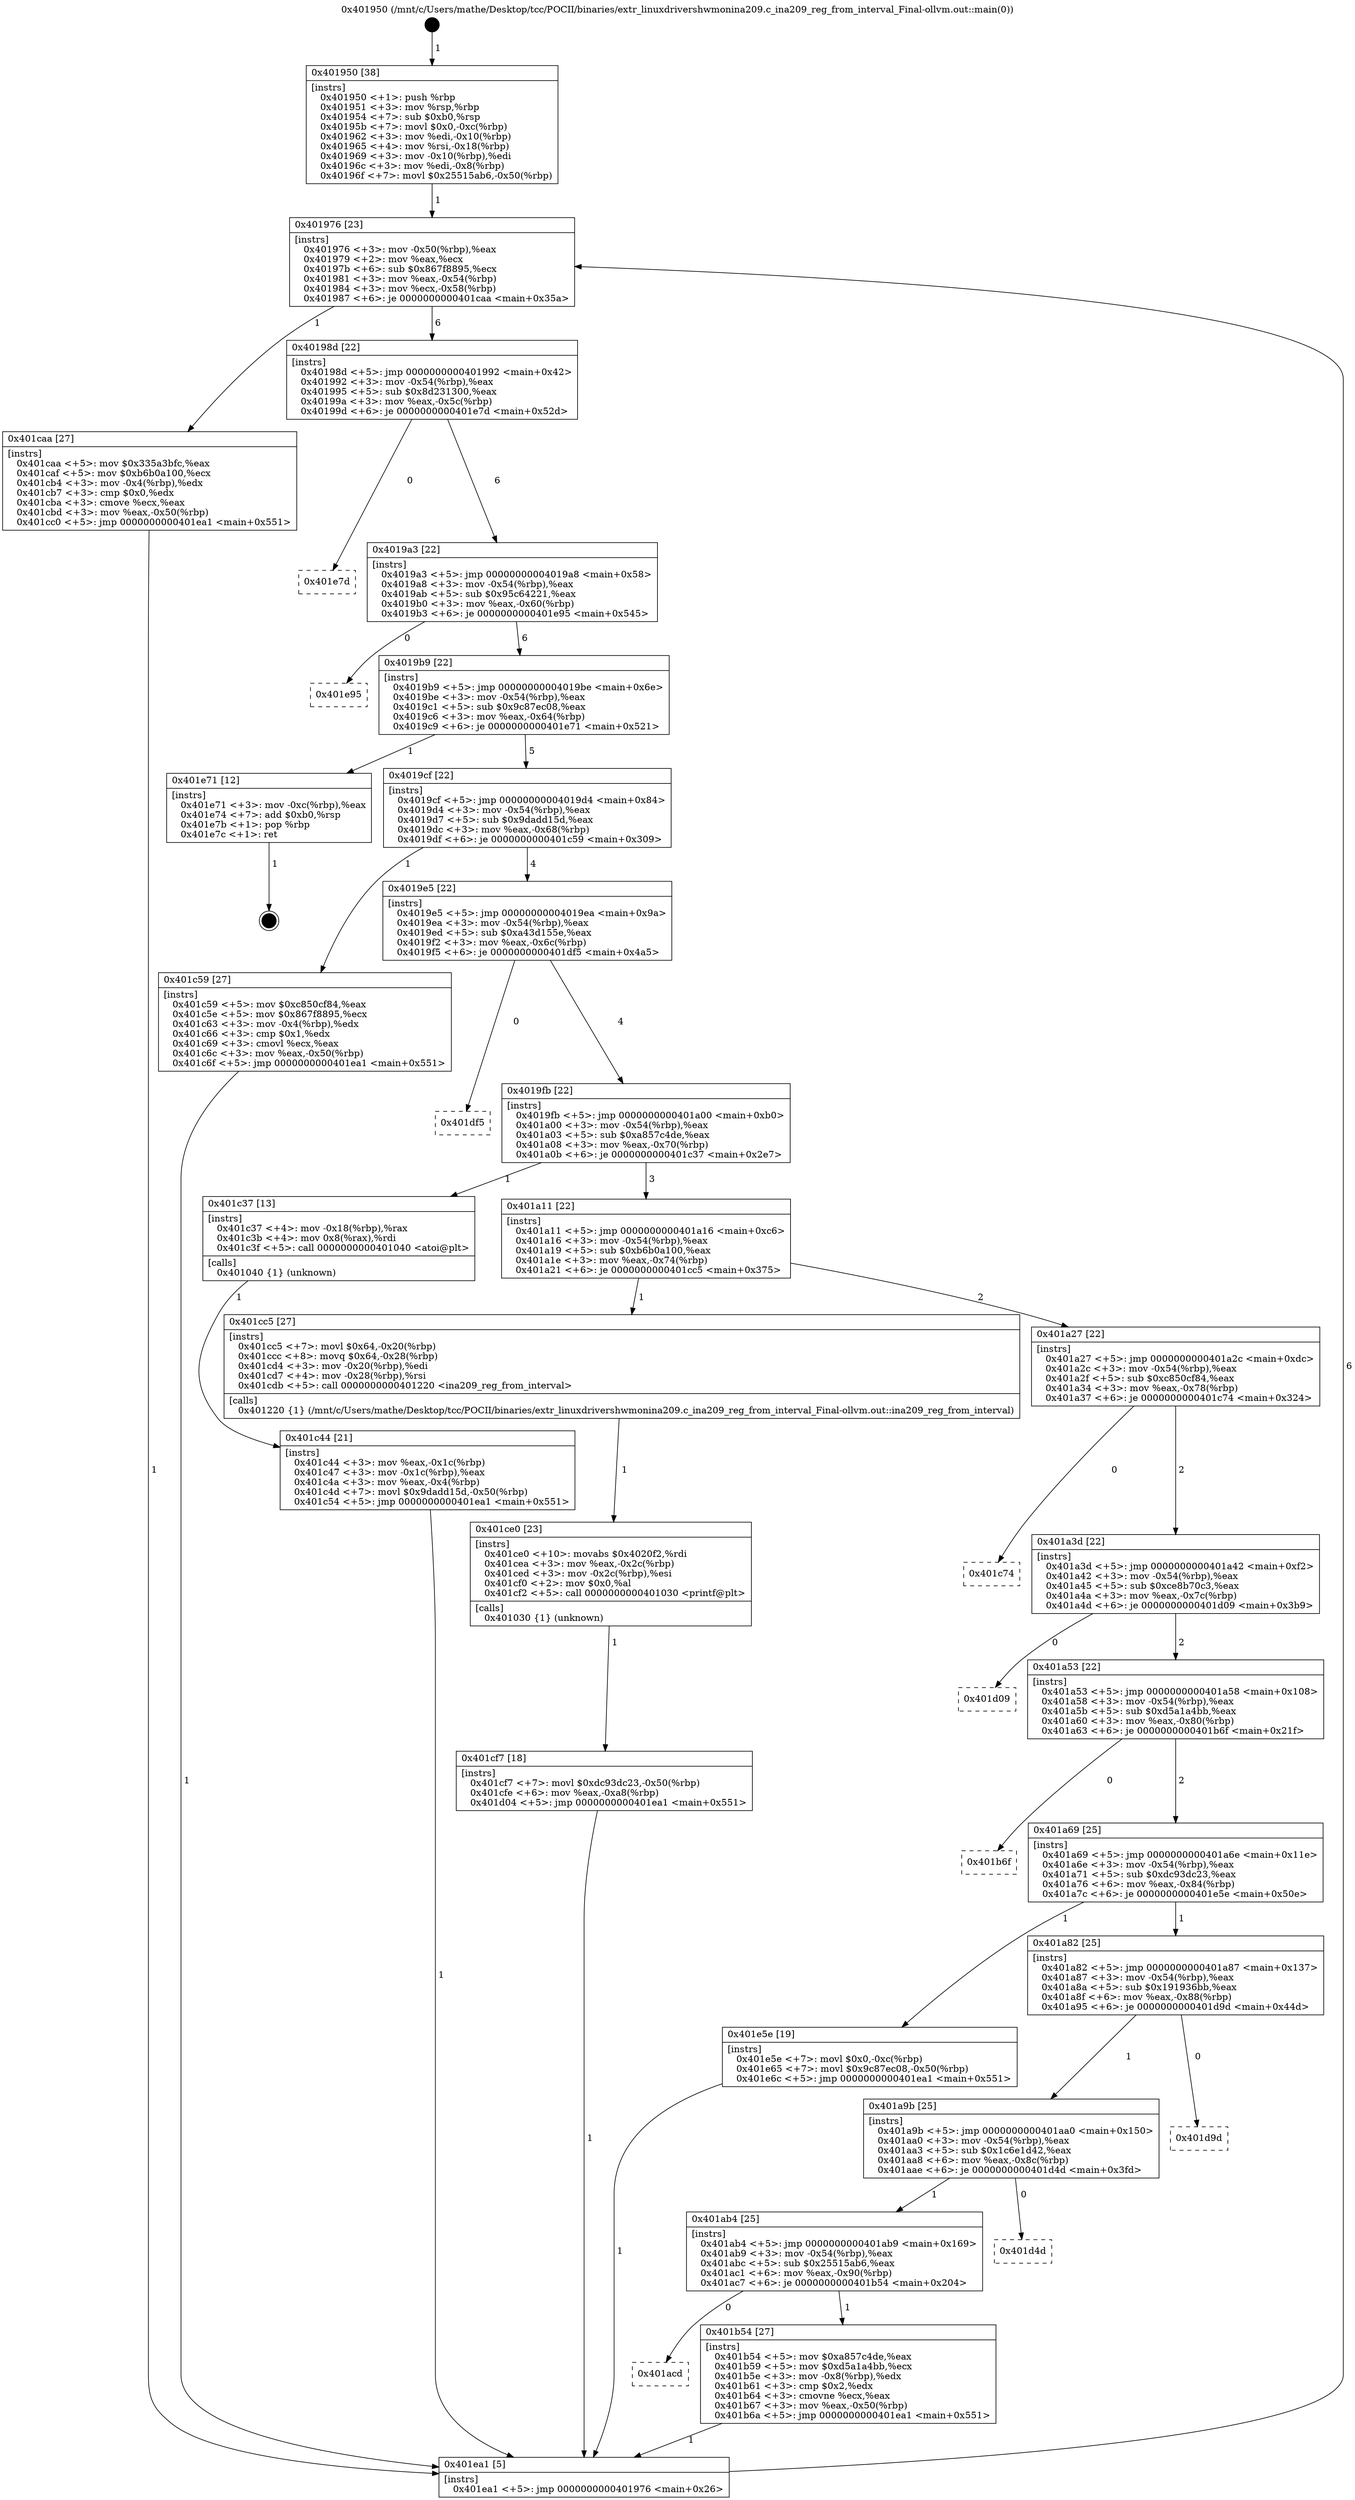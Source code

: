 digraph "0x401950" {
  label = "0x401950 (/mnt/c/Users/mathe/Desktop/tcc/POCII/binaries/extr_linuxdrivershwmonina209.c_ina209_reg_from_interval_Final-ollvm.out::main(0))"
  labelloc = "t"
  node[shape=record]

  Entry [label="",width=0.3,height=0.3,shape=circle,fillcolor=black,style=filled]
  "0x401976" [label="{
     0x401976 [23]\l
     | [instrs]\l
     &nbsp;&nbsp;0x401976 \<+3\>: mov -0x50(%rbp),%eax\l
     &nbsp;&nbsp;0x401979 \<+2\>: mov %eax,%ecx\l
     &nbsp;&nbsp;0x40197b \<+6\>: sub $0x867f8895,%ecx\l
     &nbsp;&nbsp;0x401981 \<+3\>: mov %eax,-0x54(%rbp)\l
     &nbsp;&nbsp;0x401984 \<+3\>: mov %ecx,-0x58(%rbp)\l
     &nbsp;&nbsp;0x401987 \<+6\>: je 0000000000401caa \<main+0x35a\>\l
  }"]
  "0x401caa" [label="{
     0x401caa [27]\l
     | [instrs]\l
     &nbsp;&nbsp;0x401caa \<+5\>: mov $0x335a3bfc,%eax\l
     &nbsp;&nbsp;0x401caf \<+5\>: mov $0xb6b0a100,%ecx\l
     &nbsp;&nbsp;0x401cb4 \<+3\>: mov -0x4(%rbp),%edx\l
     &nbsp;&nbsp;0x401cb7 \<+3\>: cmp $0x0,%edx\l
     &nbsp;&nbsp;0x401cba \<+3\>: cmove %ecx,%eax\l
     &nbsp;&nbsp;0x401cbd \<+3\>: mov %eax,-0x50(%rbp)\l
     &nbsp;&nbsp;0x401cc0 \<+5\>: jmp 0000000000401ea1 \<main+0x551\>\l
  }"]
  "0x40198d" [label="{
     0x40198d [22]\l
     | [instrs]\l
     &nbsp;&nbsp;0x40198d \<+5\>: jmp 0000000000401992 \<main+0x42\>\l
     &nbsp;&nbsp;0x401992 \<+3\>: mov -0x54(%rbp),%eax\l
     &nbsp;&nbsp;0x401995 \<+5\>: sub $0x8d231300,%eax\l
     &nbsp;&nbsp;0x40199a \<+3\>: mov %eax,-0x5c(%rbp)\l
     &nbsp;&nbsp;0x40199d \<+6\>: je 0000000000401e7d \<main+0x52d\>\l
  }"]
  Exit [label="",width=0.3,height=0.3,shape=circle,fillcolor=black,style=filled,peripheries=2]
  "0x401e7d" [label="{
     0x401e7d\l
  }", style=dashed]
  "0x4019a3" [label="{
     0x4019a3 [22]\l
     | [instrs]\l
     &nbsp;&nbsp;0x4019a3 \<+5\>: jmp 00000000004019a8 \<main+0x58\>\l
     &nbsp;&nbsp;0x4019a8 \<+3\>: mov -0x54(%rbp),%eax\l
     &nbsp;&nbsp;0x4019ab \<+5\>: sub $0x95c64221,%eax\l
     &nbsp;&nbsp;0x4019b0 \<+3\>: mov %eax,-0x60(%rbp)\l
     &nbsp;&nbsp;0x4019b3 \<+6\>: je 0000000000401e95 \<main+0x545\>\l
  }"]
  "0x401cf7" [label="{
     0x401cf7 [18]\l
     | [instrs]\l
     &nbsp;&nbsp;0x401cf7 \<+7\>: movl $0xdc93dc23,-0x50(%rbp)\l
     &nbsp;&nbsp;0x401cfe \<+6\>: mov %eax,-0xa8(%rbp)\l
     &nbsp;&nbsp;0x401d04 \<+5\>: jmp 0000000000401ea1 \<main+0x551\>\l
  }"]
  "0x401e95" [label="{
     0x401e95\l
  }", style=dashed]
  "0x4019b9" [label="{
     0x4019b9 [22]\l
     | [instrs]\l
     &nbsp;&nbsp;0x4019b9 \<+5\>: jmp 00000000004019be \<main+0x6e\>\l
     &nbsp;&nbsp;0x4019be \<+3\>: mov -0x54(%rbp),%eax\l
     &nbsp;&nbsp;0x4019c1 \<+5\>: sub $0x9c87ec08,%eax\l
     &nbsp;&nbsp;0x4019c6 \<+3\>: mov %eax,-0x64(%rbp)\l
     &nbsp;&nbsp;0x4019c9 \<+6\>: je 0000000000401e71 \<main+0x521\>\l
  }"]
  "0x401ce0" [label="{
     0x401ce0 [23]\l
     | [instrs]\l
     &nbsp;&nbsp;0x401ce0 \<+10\>: movabs $0x4020f2,%rdi\l
     &nbsp;&nbsp;0x401cea \<+3\>: mov %eax,-0x2c(%rbp)\l
     &nbsp;&nbsp;0x401ced \<+3\>: mov -0x2c(%rbp),%esi\l
     &nbsp;&nbsp;0x401cf0 \<+2\>: mov $0x0,%al\l
     &nbsp;&nbsp;0x401cf2 \<+5\>: call 0000000000401030 \<printf@plt\>\l
     | [calls]\l
     &nbsp;&nbsp;0x401030 \{1\} (unknown)\l
  }"]
  "0x401e71" [label="{
     0x401e71 [12]\l
     | [instrs]\l
     &nbsp;&nbsp;0x401e71 \<+3\>: mov -0xc(%rbp),%eax\l
     &nbsp;&nbsp;0x401e74 \<+7\>: add $0xb0,%rsp\l
     &nbsp;&nbsp;0x401e7b \<+1\>: pop %rbp\l
     &nbsp;&nbsp;0x401e7c \<+1\>: ret\l
  }"]
  "0x4019cf" [label="{
     0x4019cf [22]\l
     | [instrs]\l
     &nbsp;&nbsp;0x4019cf \<+5\>: jmp 00000000004019d4 \<main+0x84\>\l
     &nbsp;&nbsp;0x4019d4 \<+3\>: mov -0x54(%rbp),%eax\l
     &nbsp;&nbsp;0x4019d7 \<+5\>: sub $0x9dadd15d,%eax\l
     &nbsp;&nbsp;0x4019dc \<+3\>: mov %eax,-0x68(%rbp)\l
     &nbsp;&nbsp;0x4019df \<+6\>: je 0000000000401c59 \<main+0x309\>\l
  }"]
  "0x401c44" [label="{
     0x401c44 [21]\l
     | [instrs]\l
     &nbsp;&nbsp;0x401c44 \<+3\>: mov %eax,-0x1c(%rbp)\l
     &nbsp;&nbsp;0x401c47 \<+3\>: mov -0x1c(%rbp),%eax\l
     &nbsp;&nbsp;0x401c4a \<+3\>: mov %eax,-0x4(%rbp)\l
     &nbsp;&nbsp;0x401c4d \<+7\>: movl $0x9dadd15d,-0x50(%rbp)\l
     &nbsp;&nbsp;0x401c54 \<+5\>: jmp 0000000000401ea1 \<main+0x551\>\l
  }"]
  "0x401c59" [label="{
     0x401c59 [27]\l
     | [instrs]\l
     &nbsp;&nbsp;0x401c59 \<+5\>: mov $0xc850cf84,%eax\l
     &nbsp;&nbsp;0x401c5e \<+5\>: mov $0x867f8895,%ecx\l
     &nbsp;&nbsp;0x401c63 \<+3\>: mov -0x4(%rbp),%edx\l
     &nbsp;&nbsp;0x401c66 \<+3\>: cmp $0x1,%edx\l
     &nbsp;&nbsp;0x401c69 \<+3\>: cmovl %ecx,%eax\l
     &nbsp;&nbsp;0x401c6c \<+3\>: mov %eax,-0x50(%rbp)\l
     &nbsp;&nbsp;0x401c6f \<+5\>: jmp 0000000000401ea1 \<main+0x551\>\l
  }"]
  "0x4019e5" [label="{
     0x4019e5 [22]\l
     | [instrs]\l
     &nbsp;&nbsp;0x4019e5 \<+5\>: jmp 00000000004019ea \<main+0x9a\>\l
     &nbsp;&nbsp;0x4019ea \<+3\>: mov -0x54(%rbp),%eax\l
     &nbsp;&nbsp;0x4019ed \<+5\>: sub $0xa43d155e,%eax\l
     &nbsp;&nbsp;0x4019f2 \<+3\>: mov %eax,-0x6c(%rbp)\l
     &nbsp;&nbsp;0x4019f5 \<+6\>: je 0000000000401df5 \<main+0x4a5\>\l
  }"]
  "0x401950" [label="{
     0x401950 [38]\l
     | [instrs]\l
     &nbsp;&nbsp;0x401950 \<+1\>: push %rbp\l
     &nbsp;&nbsp;0x401951 \<+3\>: mov %rsp,%rbp\l
     &nbsp;&nbsp;0x401954 \<+7\>: sub $0xb0,%rsp\l
     &nbsp;&nbsp;0x40195b \<+7\>: movl $0x0,-0xc(%rbp)\l
     &nbsp;&nbsp;0x401962 \<+3\>: mov %edi,-0x10(%rbp)\l
     &nbsp;&nbsp;0x401965 \<+4\>: mov %rsi,-0x18(%rbp)\l
     &nbsp;&nbsp;0x401969 \<+3\>: mov -0x10(%rbp),%edi\l
     &nbsp;&nbsp;0x40196c \<+3\>: mov %edi,-0x8(%rbp)\l
     &nbsp;&nbsp;0x40196f \<+7\>: movl $0x25515ab6,-0x50(%rbp)\l
  }"]
  "0x401df5" [label="{
     0x401df5\l
  }", style=dashed]
  "0x4019fb" [label="{
     0x4019fb [22]\l
     | [instrs]\l
     &nbsp;&nbsp;0x4019fb \<+5\>: jmp 0000000000401a00 \<main+0xb0\>\l
     &nbsp;&nbsp;0x401a00 \<+3\>: mov -0x54(%rbp),%eax\l
     &nbsp;&nbsp;0x401a03 \<+5\>: sub $0xa857c4de,%eax\l
     &nbsp;&nbsp;0x401a08 \<+3\>: mov %eax,-0x70(%rbp)\l
     &nbsp;&nbsp;0x401a0b \<+6\>: je 0000000000401c37 \<main+0x2e7\>\l
  }"]
  "0x401ea1" [label="{
     0x401ea1 [5]\l
     | [instrs]\l
     &nbsp;&nbsp;0x401ea1 \<+5\>: jmp 0000000000401976 \<main+0x26\>\l
  }"]
  "0x401c37" [label="{
     0x401c37 [13]\l
     | [instrs]\l
     &nbsp;&nbsp;0x401c37 \<+4\>: mov -0x18(%rbp),%rax\l
     &nbsp;&nbsp;0x401c3b \<+4\>: mov 0x8(%rax),%rdi\l
     &nbsp;&nbsp;0x401c3f \<+5\>: call 0000000000401040 \<atoi@plt\>\l
     | [calls]\l
     &nbsp;&nbsp;0x401040 \{1\} (unknown)\l
  }"]
  "0x401a11" [label="{
     0x401a11 [22]\l
     | [instrs]\l
     &nbsp;&nbsp;0x401a11 \<+5\>: jmp 0000000000401a16 \<main+0xc6\>\l
     &nbsp;&nbsp;0x401a16 \<+3\>: mov -0x54(%rbp),%eax\l
     &nbsp;&nbsp;0x401a19 \<+5\>: sub $0xb6b0a100,%eax\l
     &nbsp;&nbsp;0x401a1e \<+3\>: mov %eax,-0x74(%rbp)\l
     &nbsp;&nbsp;0x401a21 \<+6\>: je 0000000000401cc5 \<main+0x375\>\l
  }"]
  "0x401acd" [label="{
     0x401acd\l
  }", style=dashed]
  "0x401cc5" [label="{
     0x401cc5 [27]\l
     | [instrs]\l
     &nbsp;&nbsp;0x401cc5 \<+7\>: movl $0x64,-0x20(%rbp)\l
     &nbsp;&nbsp;0x401ccc \<+8\>: movq $0x64,-0x28(%rbp)\l
     &nbsp;&nbsp;0x401cd4 \<+3\>: mov -0x20(%rbp),%edi\l
     &nbsp;&nbsp;0x401cd7 \<+4\>: mov -0x28(%rbp),%rsi\l
     &nbsp;&nbsp;0x401cdb \<+5\>: call 0000000000401220 \<ina209_reg_from_interval\>\l
     | [calls]\l
     &nbsp;&nbsp;0x401220 \{1\} (/mnt/c/Users/mathe/Desktop/tcc/POCII/binaries/extr_linuxdrivershwmonina209.c_ina209_reg_from_interval_Final-ollvm.out::ina209_reg_from_interval)\l
  }"]
  "0x401a27" [label="{
     0x401a27 [22]\l
     | [instrs]\l
     &nbsp;&nbsp;0x401a27 \<+5\>: jmp 0000000000401a2c \<main+0xdc\>\l
     &nbsp;&nbsp;0x401a2c \<+3\>: mov -0x54(%rbp),%eax\l
     &nbsp;&nbsp;0x401a2f \<+5\>: sub $0xc850cf84,%eax\l
     &nbsp;&nbsp;0x401a34 \<+3\>: mov %eax,-0x78(%rbp)\l
     &nbsp;&nbsp;0x401a37 \<+6\>: je 0000000000401c74 \<main+0x324\>\l
  }"]
  "0x401b54" [label="{
     0x401b54 [27]\l
     | [instrs]\l
     &nbsp;&nbsp;0x401b54 \<+5\>: mov $0xa857c4de,%eax\l
     &nbsp;&nbsp;0x401b59 \<+5\>: mov $0xd5a1a4bb,%ecx\l
     &nbsp;&nbsp;0x401b5e \<+3\>: mov -0x8(%rbp),%edx\l
     &nbsp;&nbsp;0x401b61 \<+3\>: cmp $0x2,%edx\l
     &nbsp;&nbsp;0x401b64 \<+3\>: cmovne %ecx,%eax\l
     &nbsp;&nbsp;0x401b67 \<+3\>: mov %eax,-0x50(%rbp)\l
     &nbsp;&nbsp;0x401b6a \<+5\>: jmp 0000000000401ea1 \<main+0x551\>\l
  }"]
  "0x401c74" [label="{
     0x401c74\l
  }", style=dashed]
  "0x401a3d" [label="{
     0x401a3d [22]\l
     | [instrs]\l
     &nbsp;&nbsp;0x401a3d \<+5\>: jmp 0000000000401a42 \<main+0xf2\>\l
     &nbsp;&nbsp;0x401a42 \<+3\>: mov -0x54(%rbp),%eax\l
     &nbsp;&nbsp;0x401a45 \<+5\>: sub $0xce8b70c3,%eax\l
     &nbsp;&nbsp;0x401a4a \<+3\>: mov %eax,-0x7c(%rbp)\l
     &nbsp;&nbsp;0x401a4d \<+6\>: je 0000000000401d09 \<main+0x3b9\>\l
  }"]
  "0x401ab4" [label="{
     0x401ab4 [25]\l
     | [instrs]\l
     &nbsp;&nbsp;0x401ab4 \<+5\>: jmp 0000000000401ab9 \<main+0x169\>\l
     &nbsp;&nbsp;0x401ab9 \<+3\>: mov -0x54(%rbp),%eax\l
     &nbsp;&nbsp;0x401abc \<+5\>: sub $0x25515ab6,%eax\l
     &nbsp;&nbsp;0x401ac1 \<+6\>: mov %eax,-0x90(%rbp)\l
     &nbsp;&nbsp;0x401ac7 \<+6\>: je 0000000000401b54 \<main+0x204\>\l
  }"]
  "0x401d09" [label="{
     0x401d09\l
  }", style=dashed]
  "0x401a53" [label="{
     0x401a53 [22]\l
     | [instrs]\l
     &nbsp;&nbsp;0x401a53 \<+5\>: jmp 0000000000401a58 \<main+0x108\>\l
     &nbsp;&nbsp;0x401a58 \<+3\>: mov -0x54(%rbp),%eax\l
     &nbsp;&nbsp;0x401a5b \<+5\>: sub $0xd5a1a4bb,%eax\l
     &nbsp;&nbsp;0x401a60 \<+3\>: mov %eax,-0x80(%rbp)\l
     &nbsp;&nbsp;0x401a63 \<+6\>: je 0000000000401b6f \<main+0x21f\>\l
  }"]
  "0x401d4d" [label="{
     0x401d4d\l
  }", style=dashed]
  "0x401b6f" [label="{
     0x401b6f\l
  }", style=dashed]
  "0x401a69" [label="{
     0x401a69 [25]\l
     | [instrs]\l
     &nbsp;&nbsp;0x401a69 \<+5\>: jmp 0000000000401a6e \<main+0x11e\>\l
     &nbsp;&nbsp;0x401a6e \<+3\>: mov -0x54(%rbp),%eax\l
     &nbsp;&nbsp;0x401a71 \<+5\>: sub $0xdc93dc23,%eax\l
     &nbsp;&nbsp;0x401a76 \<+6\>: mov %eax,-0x84(%rbp)\l
     &nbsp;&nbsp;0x401a7c \<+6\>: je 0000000000401e5e \<main+0x50e\>\l
  }"]
  "0x401a9b" [label="{
     0x401a9b [25]\l
     | [instrs]\l
     &nbsp;&nbsp;0x401a9b \<+5\>: jmp 0000000000401aa0 \<main+0x150\>\l
     &nbsp;&nbsp;0x401aa0 \<+3\>: mov -0x54(%rbp),%eax\l
     &nbsp;&nbsp;0x401aa3 \<+5\>: sub $0x1c6e1d42,%eax\l
     &nbsp;&nbsp;0x401aa8 \<+6\>: mov %eax,-0x8c(%rbp)\l
     &nbsp;&nbsp;0x401aae \<+6\>: je 0000000000401d4d \<main+0x3fd\>\l
  }"]
  "0x401e5e" [label="{
     0x401e5e [19]\l
     | [instrs]\l
     &nbsp;&nbsp;0x401e5e \<+7\>: movl $0x0,-0xc(%rbp)\l
     &nbsp;&nbsp;0x401e65 \<+7\>: movl $0x9c87ec08,-0x50(%rbp)\l
     &nbsp;&nbsp;0x401e6c \<+5\>: jmp 0000000000401ea1 \<main+0x551\>\l
  }"]
  "0x401a82" [label="{
     0x401a82 [25]\l
     | [instrs]\l
     &nbsp;&nbsp;0x401a82 \<+5\>: jmp 0000000000401a87 \<main+0x137\>\l
     &nbsp;&nbsp;0x401a87 \<+3\>: mov -0x54(%rbp),%eax\l
     &nbsp;&nbsp;0x401a8a \<+5\>: sub $0x191936bb,%eax\l
     &nbsp;&nbsp;0x401a8f \<+6\>: mov %eax,-0x88(%rbp)\l
     &nbsp;&nbsp;0x401a95 \<+6\>: je 0000000000401d9d \<main+0x44d\>\l
  }"]
  "0x401d9d" [label="{
     0x401d9d\l
  }", style=dashed]
  Entry -> "0x401950" [label=" 1"]
  "0x401976" -> "0x401caa" [label=" 1"]
  "0x401976" -> "0x40198d" [label=" 6"]
  "0x401e71" -> Exit [label=" 1"]
  "0x40198d" -> "0x401e7d" [label=" 0"]
  "0x40198d" -> "0x4019a3" [label=" 6"]
  "0x401e5e" -> "0x401ea1" [label=" 1"]
  "0x4019a3" -> "0x401e95" [label=" 0"]
  "0x4019a3" -> "0x4019b9" [label=" 6"]
  "0x401cf7" -> "0x401ea1" [label=" 1"]
  "0x4019b9" -> "0x401e71" [label=" 1"]
  "0x4019b9" -> "0x4019cf" [label=" 5"]
  "0x401ce0" -> "0x401cf7" [label=" 1"]
  "0x4019cf" -> "0x401c59" [label=" 1"]
  "0x4019cf" -> "0x4019e5" [label=" 4"]
  "0x401cc5" -> "0x401ce0" [label=" 1"]
  "0x4019e5" -> "0x401df5" [label=" 0"]
  "0x4019e5" -> "0x4019fb" [label=" 4"]
  "0x401caa" -> "0x401ea1" [label=" 1"]
  "0x4019fb" -> "0x401c37" [label=" 1"]
  "0x4019fb" -> "0x401a11" [label=" 3"]
  "0x401c59" -> "0x401ea1" [label=" 1"]
  "0x401a11" -> "0x401cc5" [label=" 1"]
  "0x401a11" -> "0x401a27" [label=" 2"]
  "0x401c44" -> "0x401ea1" [label=" 1"]
  "0x401a27" -> "0x401c74" [label=" 0"]
  "0x401a27" -> "0x401a3d" [label=" 2"]
  "0x401c37" -> "0x401c44" [label=" 1"]
  "0x401a3d" -> "0x401d09" [label=" 0"]
  "0x401a3d" -> "0x401a53" [label=" 2"]
  "0x401950" -> "0x401976" [label=" 1"]
  "0x401a53" -> "0x401b6f" [label=" 0"]
  "0x401a53" -> "0x401a69" [label=" 2"]
  "0x401b54" -> "0x401ea1" [label=" 1"]
  "0x401a69" -> "0x401e5e" [label=" 1"]
  "0x401a69" -> "0x401a82" [label=" 1"]
  "0x401ab4" -> "0x401b54" [label=" 1"]
  "0x401a82" -> "0x401d9d" [label=" 0"]
  "0x401a82" -> "0x401a9b" [label=" 1"]
  "0x401ab4" -> "0x401acd" [label=" 0"]
  "0x401a9b" -> "0x401d4d" [label=" 0"]
  "0x401a9b" -> "0x401ab4" [label=" 1"]
  "0x401ea1" -> "0x401976" [label=" 6"]
}
